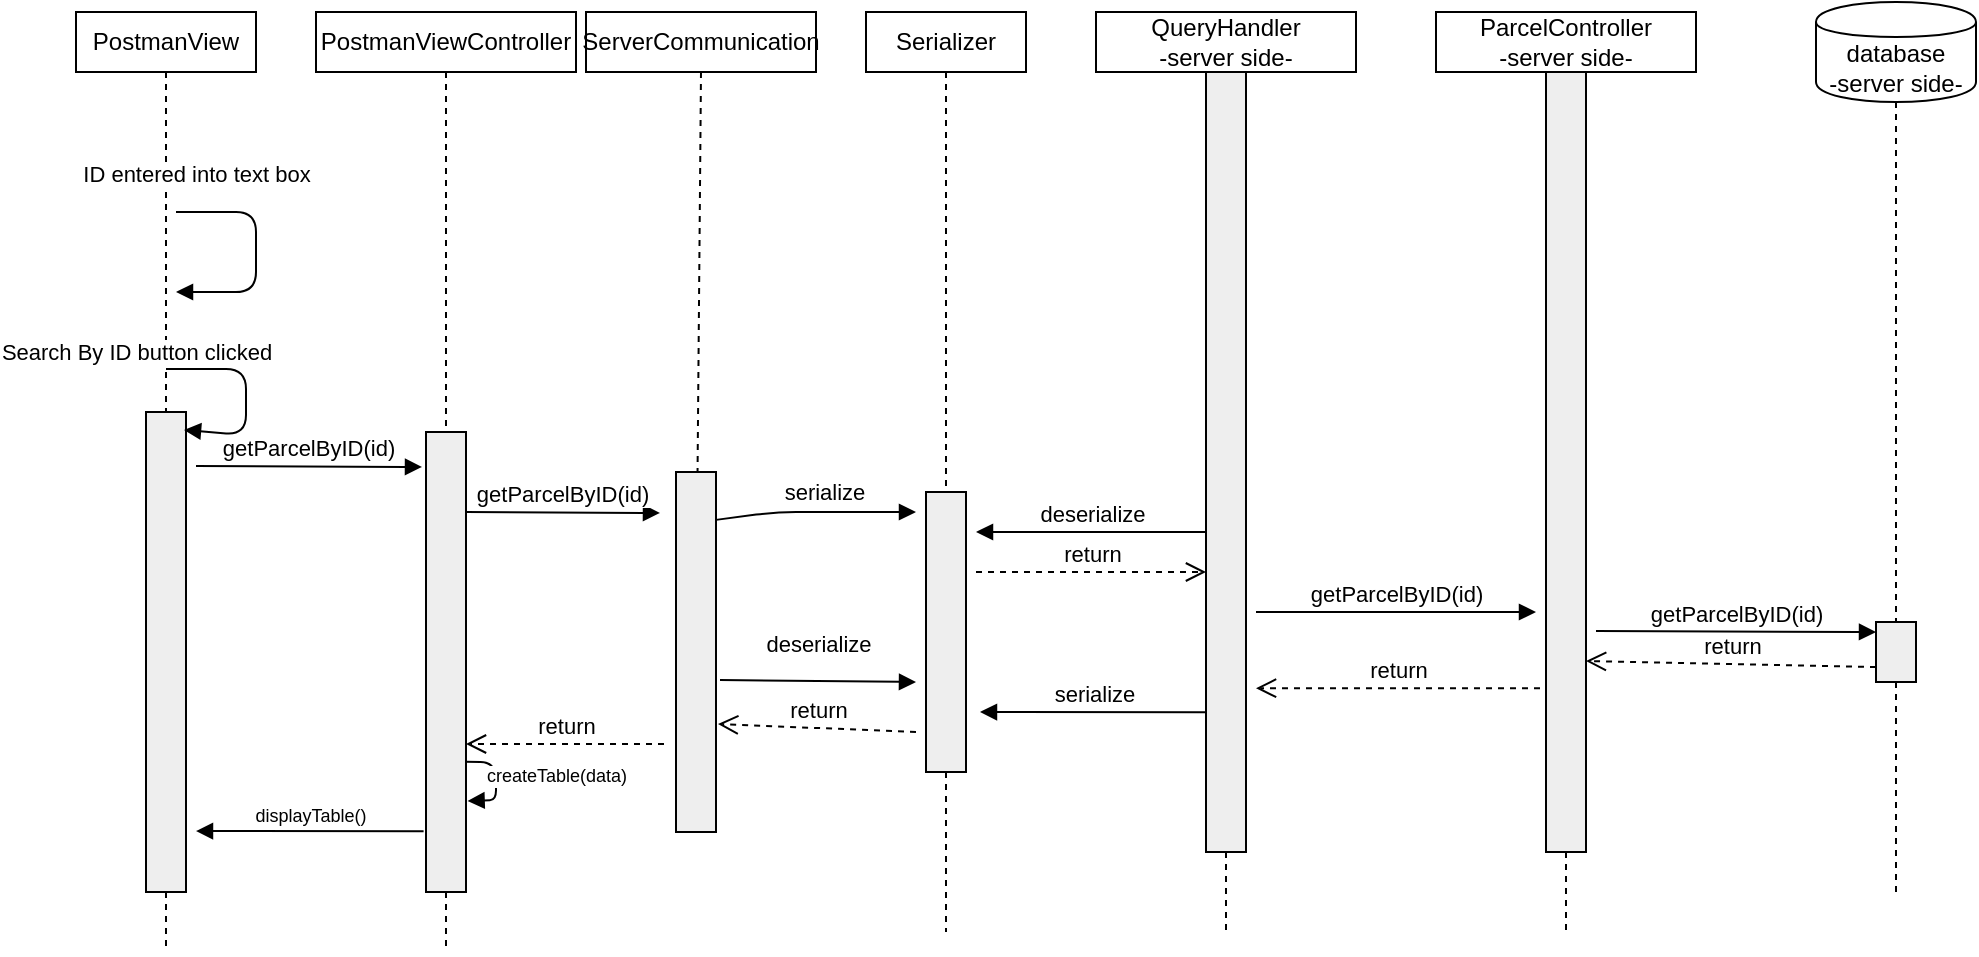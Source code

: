 <mxfile version="13.0.3" type="device"><diagram id="jlmEHatR7OFTjcvyFHJQ" name="Page-1"><mxGraphModel dx="1550" dy="813" grid="1" gridSize="10" guides="1" tooltips="1" connect="1" arrows="1" fold="1" page="1" pageScale="1" pageWidth="850" pageHeight="1100" math="0" shadow="0"><root><mxCell id="0"/><mxCell id="1" parent="0"/><mxCell id="Qi8HrF6mY_pfpNBTO8mW-2" value="ParcelController&lt;br&gt;-server side-" style="shape=rect;html=1;whiteSpace=wrap;align=center;" parent="1" vertex="1"><mxGeometry x="640" y="50" width="130" height="30" as="geometry"/></mxCell><mxCell id="Qi8HrF6mY_pfpNBTO8mW-3" value="" style="edgeStyle=none;html=1;dashed=1;endArrow=none;align=center;verticalAlign=bottom;exitX=0.5;exitY=1;" parent="1" source="Qi8HrF6mY_pfpNBTO8mW-11" edge="1"><mxGeometry x="1" relative="1" as="geometry"><mxPoint x="705" y="510" as="targetPoint"/></mxGeometry></mxCell><mxCell id="Qi8HrF6mY_pfpNBTO8mW-6" value="PostmanView" style="shape=rect;html=1;whiteSpace=wrap;align=center;" parent="1" vertex="1"><mxGeometry x="-40" y="50" width="90" height="30" as="geometry"/></mxCell><mxCell id="Qi8HrF6mY_pfpNBTO8mW-7" value="" style="edgeStyle=none;html=1;dashed=1;endArrow=none;" parent="1" source="Qi8HrF6mY_pfpNBTO8mW-6" target="Qi8HrF6mY_pfpNBTO8mW-8" edge="1"><mxGeometry relative="1" as="geometry"/></mxCell><mxCell id="Qi8HrF6mY_pfpNBTO8mW-8" value="" style="shape=rect;html=1;fillColor=#eeeeee;" parent="1" vertex="1"><mxGeometry x="-5" y="250" width="20" height="240" as="geometry"/></mxCell><mxCell id="Qi8HrF6mY_pfpNBTO8mW-11" value="" style="shape=rect;html=1;fillColor=#eeeeee;" parent="1" vertex="1"><mxGeometry x="695" y="80" width="20" height="390" as="geometry"/></mxCell><mxCell id="Qi8HrF6mY_pfpNBTO8mW-12" value="" style="edgeStyle=none;html=1;dashed=1;endArrow=none;align=center;verticalAlign=bottom;exitX=0.5;exitY=1;" parent="1" source="Qi8HrF6mY_pfpNBTO8mW-2" target="Qi8HrF6mY_pfpNBTO8mW-11" edge="1"><mxGeometry x="1" relative="1" as="geometry"><mxPoint x="705" y="440" as="targetPoint"/><mxPoint x="705" y="80" as="sourcePoint"/></mxGeometry></mxCell><mxCell id="Qi8HrF6mY_pfpNBTO8mW-21" value="Search By ID button clicked" style="html=1;verticalAlign=bottom;endArrow=block;" parent="1" edge="1"><mxGeometry x="-0.232" y="-55" width="80" relative="1" as="geometry"><mxPoint x="5" y="228.5" as="sourcePoint"/><mxPoint x="14" y="259" as="targetPoint"/><Array as="points"><mxPoint x="45" y="228.5"/><mxPoint x="45" y="261.5"/></Array><mxPoint as="offset"/></mxGeometry></mxCell><mxCell id="Qi8HrF6mY_pfpNBTO8mW-36" value="PostmanViewController" style="shape=rect;html=1;whiteSpace=wrap;align=center;" parent="1" vertex="1"><mxGeometry x="80" y="50" width="130" height="30" as="geometry"/></mxCell><mxCell id="Qi8HrF6mY_pfpNBTO8mW-37" value="" style="edgeStyle=none;html=1;dashed=1;endArrow=none;" parent="1" source="Qi8HrF6mY_pfpNBTO8mW-48" edge="1"><mxGeometry relative="1" as="geometry"><mxPoint x="145" y="520" as="targetPoint"/></mxGeometry></mxCell><mxCell id="Qi8HrF6mY_pfpNBTO8mW-47" value="getParcelByID(id)" style="html=1;verticalAlign=bottom;endArrow=block;entryX=-0.1;entryY=0.076;entryDx=0;entryDy=0;entryPerimeter=0;" parent="1" target="Qi8HrF6mY_pfpNBTO8mW-48" edge="1"><mxGeometry width="80" relative="1" as="geometry"><mxPoint x="20" y="277" as="sourcePoint"/><mxPoint x="150" y="295" as="targetPoint"/></mxGeometry></mxCell><mxCell id="Qi8HrF6mY_pfpNBTO8mW-48" value="" style="shape=rect;html=1;fillColor=#eeeeee;" parent="1" vertex="1"><mxGeometry x="135" y="260" width="20" height="230" as="geometry"/></mxCell><mxCell id="Qi8HrF6mY_pfpNBTO8mW-49" value="" style="edgeStyle=none;html=1;dashed=1;endArrow=none;" parent="1" source="Qi8HrF6mY_pfpNBTO8mW-36" target="Qi8HrF6mY_pfpNBTO8mW-48" edge="1"><mxGeometry relative="1" as="geometry"><mxPoint x="145" y="80" as="sourcePoint"/><mxPoint x="145" y="520" as="targetPoint"/></mxGeometry></mxCell><mxCell id="Qi8HrF6mY_pfpNBTO8mW-53" value="&lt;span style=&quot;font-size: 11px&quot;&gt;serialize&lt;/span&gt;" style="html=1;verticalAlign=bottom;endArrow=block;fontSize=9;exitX=1;exitY=0.133;exitDx=0;exitDy=0;exitPerimeter=0;" parent="1" source="Slct-kaifJYi2tJ0NlDO-2" edge="1"><mxGeometry x="0.085" y="1" width="80" relative="1" as="geometry"><mxPoint x="290" y="300" as="sourcePoint"/><mxPoint x="380" y="300" as="targetPoint"/><mxPoint as="offset"/><Array as="points"><mxPoint x="310" y="300"/></Array></mxGeometry></mxCell><mxCell id="Qi8HrF6mY_pfpNBTO8mW-60" value="createTable(data)" style="html=1;verticalAlign=bottom;endArrow=block;fontSize=9;exitX=0.98;exitY=0.717;exitDx=0;exitDy=0;exitPerimeter=0;entryX=1.04;entryY=0.802;entryDx=0;entryDy=0;entryPerimeter=0;" parent="1" source="Qi8HrF6mY_pfpNBTO8mW-48" target="Qi8HrF6mY_pfpNBTO8mW-48" edge="1"><mxGeometry x="0.415" y="-30" width="80" relative="1" as="geometry"><mxPoint x="100" y="380" as="sourcePoint"/><mxPoint x="180" y="380" as="targetPoint"/><Array as="points"><mxPoint x="170" y="425"/><mxPoint x="170" y="444"/></Array><mxPoint x="31" y="26" as="offset"/></mxGeometry></mxCell><mxCell id="Qi8HrF6mY_pfpNBTO8mW-61" value="displayTable()" style="html=1;verticalAlign=bottom;endArrow=block;fontSize=9;exitX=-0.06;exitY=0.868;exitDx=0;exitDy=0;exitPerimeter=0;entryX=1.25;entryY=0.873;entryDx=0;entryDy=0;entryPerimeter=0;" parent="1" source="Qi8HrF6mY_pfpNBTO8mW-48" target="Qi8HrF6mY_pfpNBTO8mW-8" edge="1"><mxGeometry width="80" relative="1" as="geometry"><mxPoint x="60" y="510" as="sourcePoint"/><mxPoint x="140" y="510" as="targetPoint"/></mxGeometry></mxCell><mxCell id="Qi8HrF6mY_pfpNBTO8mW-62" value="" style="endArrow=none;dashed=1;html=1;fontSize=9;exitX=0.5;exitY=1;exitDx=0;exitDy=0;" parent="1" source="Qi8HrF6mY_pfpNBTO8mW-8" edge="1"><mxGeometry width="50" height="50" relative="1" as="geometry"><mxPoint x="100" y="480" as="sourcePoint"/><mxPoint x="5" y="520" as="targetPoint"/></mxGeometry></mxCell><mxCell id="_nopzLGP2yIgybImecs3-1" value="Serializer" style="shape=rect;html=1;whiteSpace=wrap;align=center;" parent="1" vertex="1"><mxGeometry x="355" y="50" width="80" height="30" as="geometry"/></mxCell><mxCell id="_nopzLGP2yIgybImecs3-2" value="" style="edgeStyle=none;html=1;dashed=1;endArrow=none;align=center;verticalAlign=bottom;exitX=0.5;exitY=1;" parent="1" source="_nopzLGP2yIgybImecs3-3" edge="1"><mxGeometry x="1" relative="1" as="geometry"><mxPoint x="395" y="510" as="targetPoint"/></mxGeometry></mxCell><mxCell id="_nopzLGP2yIgybImecs3-3" value="" style="shape=rect;html=1;fillColor=#eeeeee;" parent="1" vertex="1"><mxGeometry x="385" y="290" width="20" height="140" as="geometry"/></mxCell><mxCell id="_nopzLGP2yIgybImecs3-4" value="" style="edgeStyle=none;html=1;dashed=1;endArrow=none;align=center;verticalAlign=bottom;exitX=0.5;exitY=1;" parent="1" source="_nopzLGP2yIgybImecs3-1" target="_nopzLGP2yIgybImecs3-3" edge="1"><mxGeometry x="1" relative="1" as="geometry"><mxPoint x="395" y="440" as="targetPoint"/><mxPoint x="395" y="80" as="sourcePoint"/></mxGeometry></mxCell><mxCell id="_nopzLGP2yIgybImecs3-6" value="QueryHandler&lt;br&gt;-server side-" style="shape=rect;html=1;whiteSpace=wrap;align=center;" parent="1" vertex="1"><mxGeometry x="470" y="50" width="130" height="30" as="geometry"/></mxCell><mxCell id="_nopzLGP2yIgybImecs3-7" value="" style="edgeStyle=none;html=1;dashed=1;endArrow=none;align=center;verticalAlign=bottom;exitX=0.5;exitY=1;" parent="1" source="_nopzLGP2yIgybImecs3-8" edge="1"><mxGeometry x="1" relative="1" as="geometry"><mxPoint x="535" y="510" as="targetPoint"/></mxGeometry></mxCell><mxCell id="_nopzLGP2yIgybImecs3-8" value="" style="shape=rect;html=1;fillColor=#eeeeee;" parent="1" vertex="1"><mxGeometry x="525" y="80" width="20" height="390" as="geometry"/></mxCell><mxCell id="_nopzLGP2yIgybImecs3-9" value="" style="edgeStyle=none;html=1;dashed=1;endArrow=none;align=center;verticalAlign=bottom;exitX=0.5;exitY=1;" parent="1" source="_nopzLGP2yIgybImecs3-6" target="_nopzLGP2yIgybImecs3-8" edge="1"><mxGeometry x="1" relative="1" as="geometry"><mxPoint x="535" y="440" as="targetPoint"/><mxPoint x="535" y="80" as="sourcePoint"/></mxGeometry></mxCell><mxCell id="_nopzLGP2yIgybImecs3-10" value="database&lt;br&gt;-server side-&lt;br&gt;" style="shape=cylinder;whiteSpace=wrap;html=1;boundedLbl=1;backgroundOutline=1;" parent="1" vertex="1"><mxGeometry x="830" y="45" width="80" height="50" as="geometry"/></mxCell><mxCell id="_nopzLGP2yIgybImecs3-11" value="" style="edgeStyle=none;html=1;dashed=1;endArrow=none;align=center;verticalAlign=bottom;exitX=0.5;exitY=1;" parent="1" source="_nopzLGP2yIgybImecs3-12" edge="1"><mxGeometry x="1" relative="1" as="geometry"><mxPoint x="870" y="490" as="targetPoint"/></mxGeometry></mxCell><mxCell id="_nopzLGP2yIgybImecs3-12" value="" style="shape=rect;html=1;fillColor=#eeeeee;" parent="1" vertex="1"><mxGeometry x="860" y="355" width="20" height="30" as="geometry"/></mxCell><mxCell id="_nopzLGP2yIgybImecs3-13" value="" style="edgeStyle=none;html=1;dashed=1;endArrow=none;align=center;verticalAlign=bottom;" parent="1" target="_nopzLGP2yIgybImecs3-12" edge="1"><mxGeometry x="1" relative="1" as="geometry"><mxPoint x="870" y="440" as="targetPoint"/><mxPoint x="870" y="95" as="sourcePoint"/></mxGeometry></mxCell><mxCell id="_nopzLGP2yIgybImecs3-15" value="deserialize" style="html=1;verticalAlign=bottom;endArrow=block;" parent="1" edge="1"><mxGeometry width="80" relative="1" as="geometry"><mxPoint x="525" y="310" as="sourcePoint"/><mxPoint x="410" y="310" as="targetPoint"/></mxGeometry></mxCell><mxCell id="_nopzLGP2yIgybImecs3-16" value="return" style="html=1;verticalAlign=bottom;endArrow=open;dashed=1;endSize=8;" parent="1" edge="1"><mxGeometry relative="1" as="geometry"><mxPoint x="410" y="330" as="sourcePoint"/><mxPoint x="525" y="330" as="targetPoint"/></mxGeometry></mxCell><mxCell id="_nopzLGP2yIgybImecs3-17" value="getParcelByID(id)" style="html=1;verticalAlign=bottom;endArrow=block;" parent="1" edge="1"><mxGeometry width="80" relative="1" as="geometry"><mxPoint x="550" y="350" as="sourcePoint"/><mxPoint x="690" y="350" as="targetPoint"/></mxGeometry></mxCell><mxCell id="_nopzLGP2yIgybImecs3-18" value="getParcelByID(id)" style="html=1;verticalAlign=bottom;endArrow=block;entryX=0;entryY=0.167;entryDx=0;entryDy=0;entryPerimeter=0;" parent="1" target="_nopzLGP2yIgybImecs3-12" edge="1"><mxGeometry width="80" relative="1" as="geometry"><mxPoint x="720" y="359.5" as="sourcePoint"/><mxPoint x="850" y="360" as="targetPoint"/></mxGeometry></mxCell><mxCell id="_nopzLGP2yIgybImecs3-20" value="return" style="html=1;verticalAlign=bottom;endArrow=open;dashed=1;endSize=8;exitX=0;exitY=0.75;exitDx=0;exitDy=0;" parent="1" source="_nopzLGP2yIgybImecs3-12" edge="1"><mxGeometry relative="1" as="geometry"><mxPoint x="845" y="374.5" as="sourcePoint"/><mxPoint x="715" y="374.5" as="targetPoint"/></mxGeometry></mxCell><mxCell id="_nopzLGP2yIgybImecs3-21" value="return" style="html=1;verticalAlign=bottom;endArrow=open;dashed=1;endSize=8;entryX=1.25;entryY=0.79;entryDx=0;entryDy=0;entryPerimeter=0;exitX=-0.15;exitY=0.79;exitDx=0;exitDy=0;exitPerimeter=0;" parent="1" source="Qi8HrF6mY_pfpNBTO8mW-11" target="_nopzLGP2yIgybImecs3-8" edge="1"><mxGeometry relative="1" as="geometry"><mxPoint x="870" y="387.5" as="sourcePoint"/><mxPoint x="725" y="384.5" as="targetPoint"/></mxGeometry></mxCell><mxCell id="_nopzLGP2yIgybImecs3-22" value="serialize" style="html=1;verticalAlign=bottom;endArrow=block;exitX=-0.1;exitY=0.555;exitDx=0;exitDy=0;exitPerimeter=0;" parent="1" edge="1"><mxGeometry width="80" relative="1" as="geometry"><mxPoint x="525" y="400.1" as="sourcePoint"/><mxPoint x="412" y="400" as="targetPoint"/></mxGeometry></mxCell><mxCell id="_nopzLGP2yIgybImecs3-23" value="return" style="html=1;verticalAlign=bottom;endArrow=open;dashed=1;endSize=8;" parent="1" edge="1"><mxGeometry relative="1" as="geometry"><mxPoint x="380" y="410" as="sourcePoint"/><mxPoint x="281" y="406" as="targetPoint"/></mxGeometry></mxCell><mxCell id="_nopzLGP2yIgybImecs3-24" value="deserialize" style="html=1;verticalAlign=bottom;endArrow=block;exitX=1.1;exitY=0.578;exitDx=0;exitDy=0;exitPerimeter=0;" parent="1" source="Slct-kaifJYi2tJ0NlDO-2" edge="1"><mxGeometry y="10" width="80" relative="1" as="geometry"><mxPoint x="290" y="385" as="sourcePoint"/><mxPoint x="380" y="385" as="targetPoint"/><mxPoint as="offset"/></mxGeometry></mxCell><mxCell id="Slct-kaifJYi2tJ0NlDO-1" value="ServerCommunication" style="shape=rect;html=1;whiteSpace=wrap;align=center;" parent="1" vertex="1"><mxGeometry x="215" y="50" width="115" height="30" as="geometry"/></mxCell><mxCell id="Slct-kaifJYi2tJ0NlDO-2" value="" style="shape=rect;html=1;fillColor=#eeeeee;" parent="1" vertex="1"><mxGeometry x="260" y="280" width="20" height="180" as="geometry"/></mxCell><mxCell id="Slct-kaifJYi2tJ0NlDO-3" value="" style="edgeStyle=none;html=1;dashed=1;endArrow=none;align=center;verticalAlign=bottom;exitX=0.5;exitY=1;" parent="1" source="Slct-kaifJYi2tJ0NlDO-1" target="Slct-kaifJYi2tJ0NlDO-2" edge="1"><mxGeometry x="1" relative="1" as="geometry"><mxPoint x="545" y="440" as="targetPoint"/><mxPoint x="545" y="80" as="sourcePoint"/></mxGeometry></mxCell><mxCell id="Slct-kaifJYi2tJ0NlDO-4" value="return" style="html=1;verticalAlign=bottom;endArrow=open;dashed=1;endSize=8;" parent="1" edge="1"><mxGeometry relative="1" as="geometry"><mxPoint x="254" y="416" as="sourcePoint"/><mxPoint x="155" y="416" as="targetPoint"/></mxGeometry></mxCell><mxCell id="Slct-kaifJYi2tJ0NlDO-5" value="getParcelByID(id)" style="html=1;verticalAlign=bottom;endArrow=block;entryX=-0.1;entryY=0.076;entryDx=0;entryDy=0;entryPerimeter=0;" parent="1" edge="1"><mxGeometry width="80" relative="1" as="geometry"><mxPoint x="155" y="300" as="sourcePoint"/><mxPoint x="252" y="300.48" as="targetPoint"/></mxGeometry></mxCell><mxCell id="5t6pn_XNQe0TTQyGb4L3-1" value="ID entered into text box" style="html=1;verticalAlign=bottom;endArrow=block;" edge="1" parent="1"><mxGeometry x="-0.833" y="10" width="80" relative="1" as="geometry"><mxPoint x="10" y="150" as="sourcePoint"/><mxPoint x="10" y="190" as="targetPoint"/><Array as="points"><mxPoint x="50" y="150"/><mxPoint x="50" y="190"/></Array><mxPoint as="offset"/></mxGeometry></mxCell></root></mxGraphModel></diagram></mxfile>